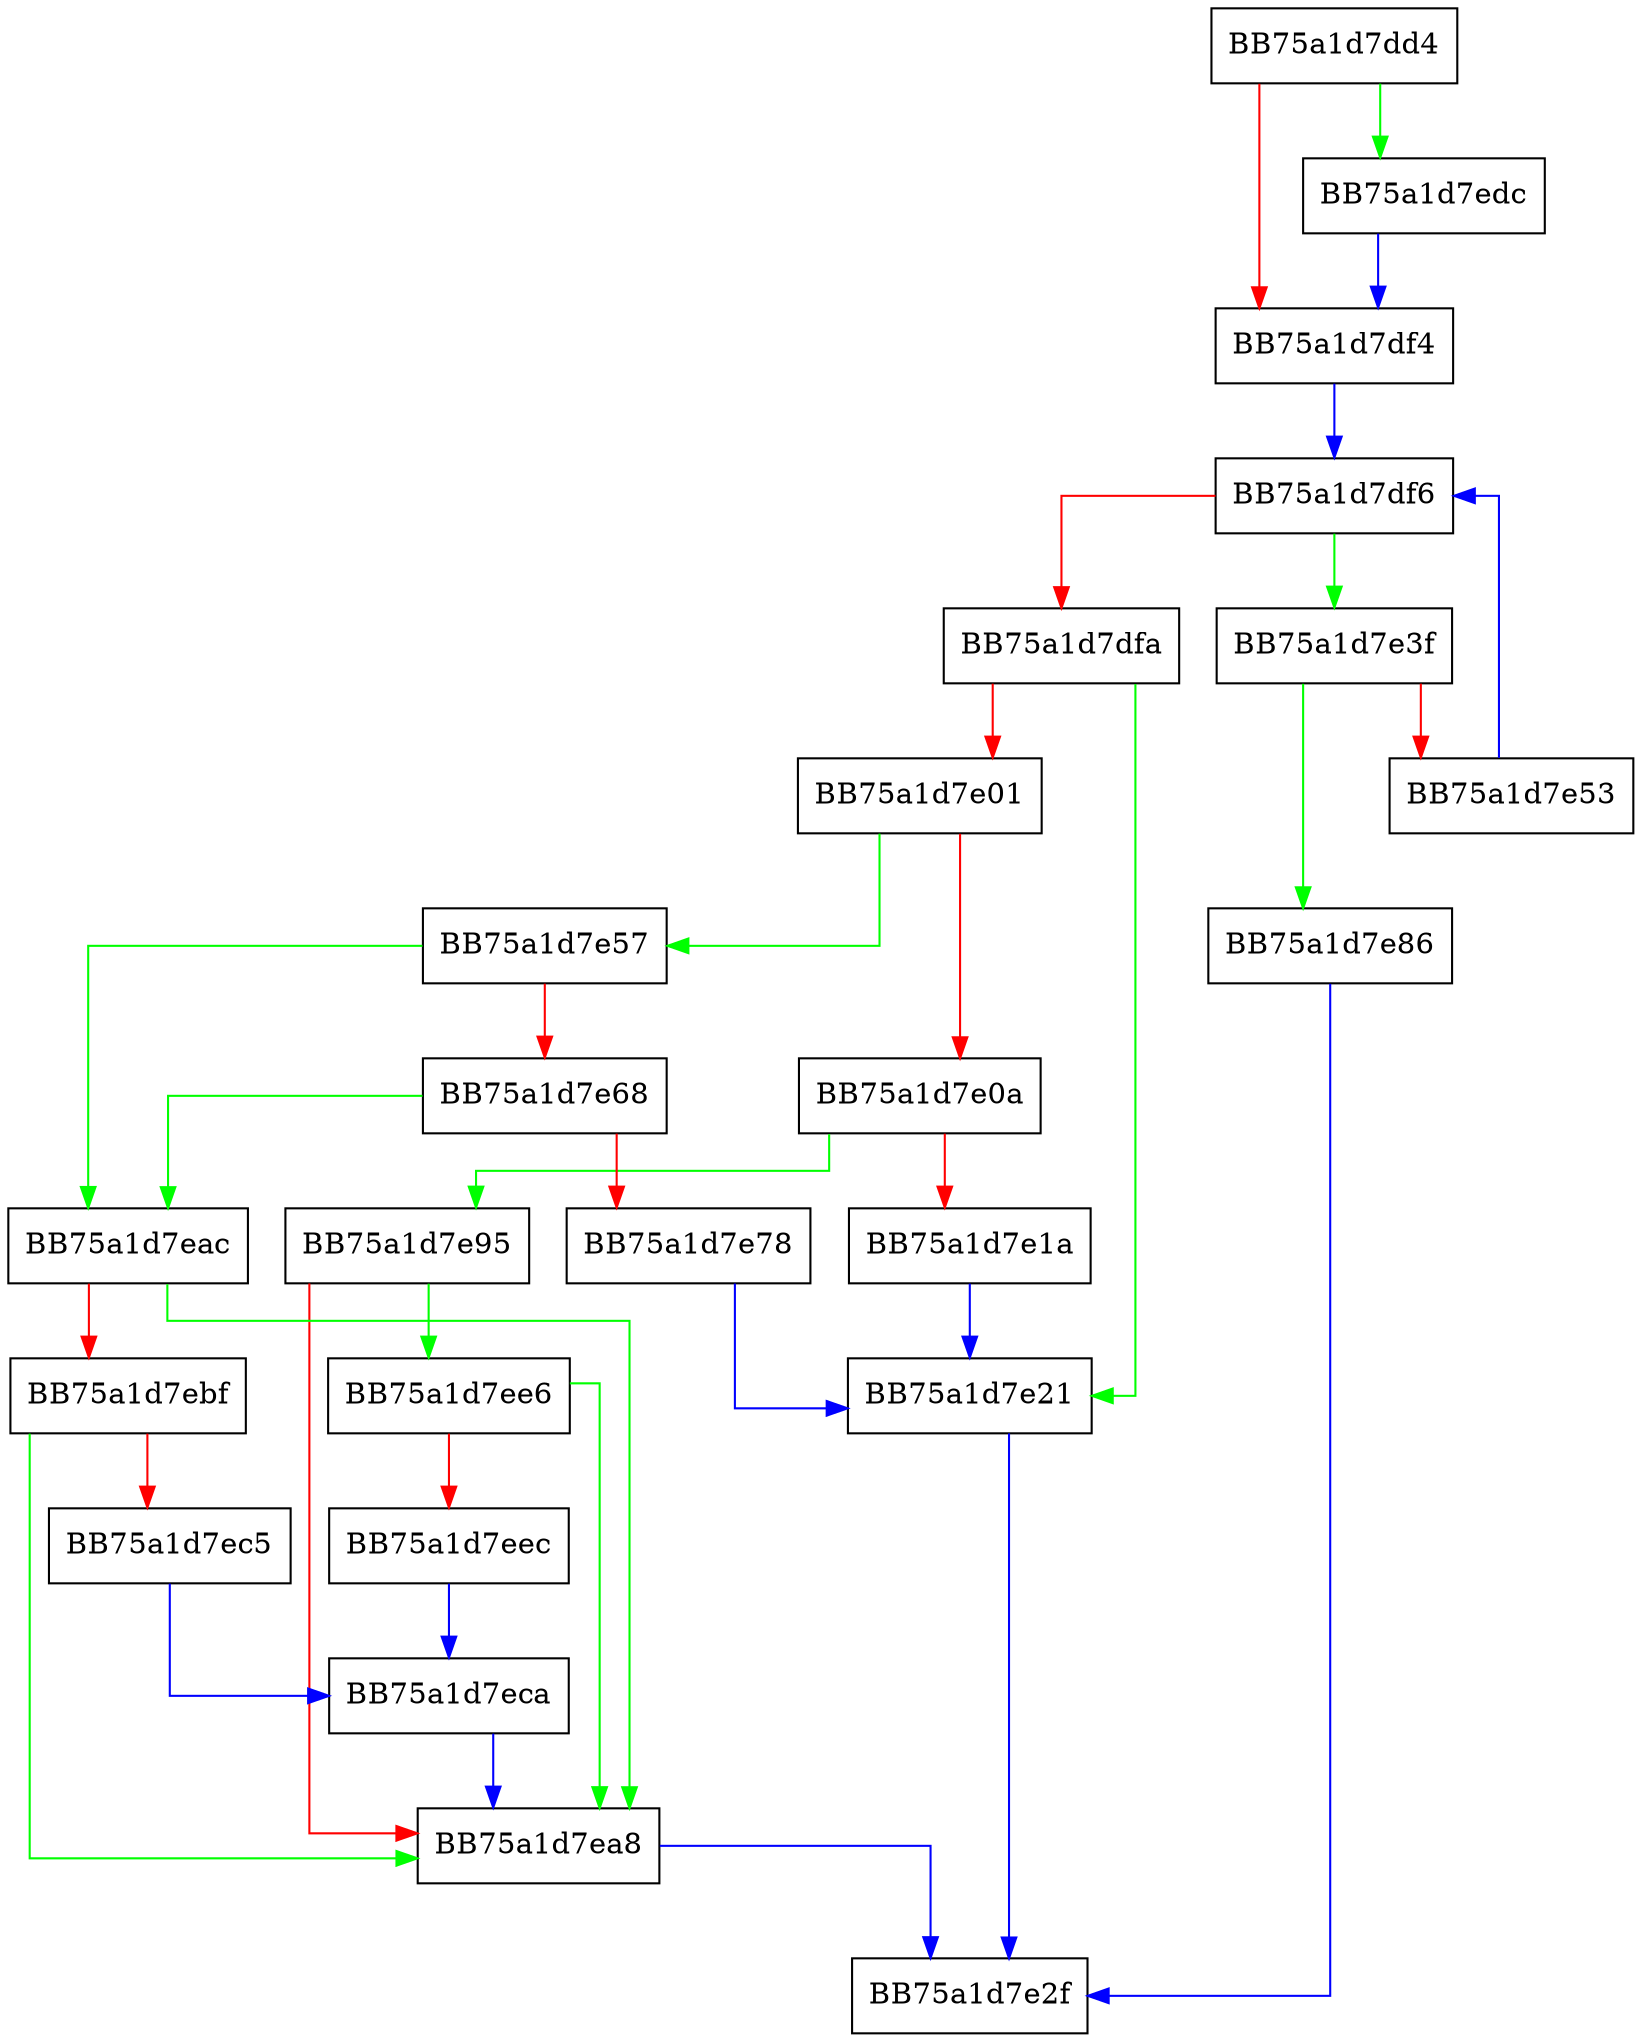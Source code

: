 digraph AddToDataList {
  node [shape="box"];
  graph [splines=ortho];
  BB75a1d7dd4 -> BB75a1d7edc [color="green"];
  BB75a1d7dd4 -> BB75a1d7df4 [color="red"];
  BB75a1d7df4 -> BB75a1d7df6 [color="blue"];
  BB75a1d7df6 -> BB75a1d7e3f [color="green"];
  BB75a1d7df6 -> BB75a1d7dfa [color="red"];
  BB75a1d7dfa -> BB75a1d7e21 [color="green"];
  BB75a1d7dfa -> BB75a1d7e01 [color="red"];
  BB75a1d7e01 -> BB75a1d7e57 [color="green"];
  BB75a1d7e01 -> BB75a1d7e0a [color="red"];
  BB75a1d7e0a -> BB75a1d7e95 [color="green"];
  BB75a1d7e0a -> BB75a1d7e1a [color="red"];
  BB75a1d7e1a -> BB75a1d7e21 [color="blue"];
  BB75a1d7e21 -> BB75a1d7e2f [color="blue"];
  BB75a1d7e3f -> BB75a1d7e86 [color="green"];
  BB75a1d7e3f -> BB75a1d7e53 [color="red"];
  BB75a1d7e53 -> BB75a1d7df6 [color="blue"];
  BB75a1d7e57 -> BB75a1d7eac [color="green"];
  BB75a1d7e57 -> BB75a1d7e68 [color="red"];
  BB75a1d7e68 -> BB75a1d7eac [color="green"];
  BB75a1d7e68 -> BB75a1d7e78 [color="red"];
  BB75a1d7e78 -> BB75a1d7e21 [color="blue"];
  BB75a1d7e86 -> BB75a1d7e2f [color="blue"];
  BB75a1d7e95 -> BB75a1d7ee6 [color="green"];
  BB75a1d7e95 -> BB75a1d7ea8 [color="red"];
  BB75a1d7ea8 -> BB75a1d7e2f [color="blue"];
  BB75a1d7eac -> BB75a1d7ea8 [color="green"];
  BB75a1d7eac -> BB75a1d7ebf [color="red"];
  BB75a1d7ebf -> BB75a1d7ea8 [color="green"];
  BB75a1d7ebf -> BB75a1d7ec5 [color="red"];
  BB75a1d7ec5 -> BB75a1d7eca [color="blue"];
  BB75a1d7eca -> BB75a1d7ea8 [color="blue"];
  BB75a1d7edc -> BB75a1d7df4 [color="blue"];
  BB75a1d7ee6 -> BB75a1d7ea8 [color="green"];
  BB75a1d7ee6 -> BB75a1d7eec [color="red"];
  BB75a1d7eec -> BB75a1d7eca [color="blue"];
}